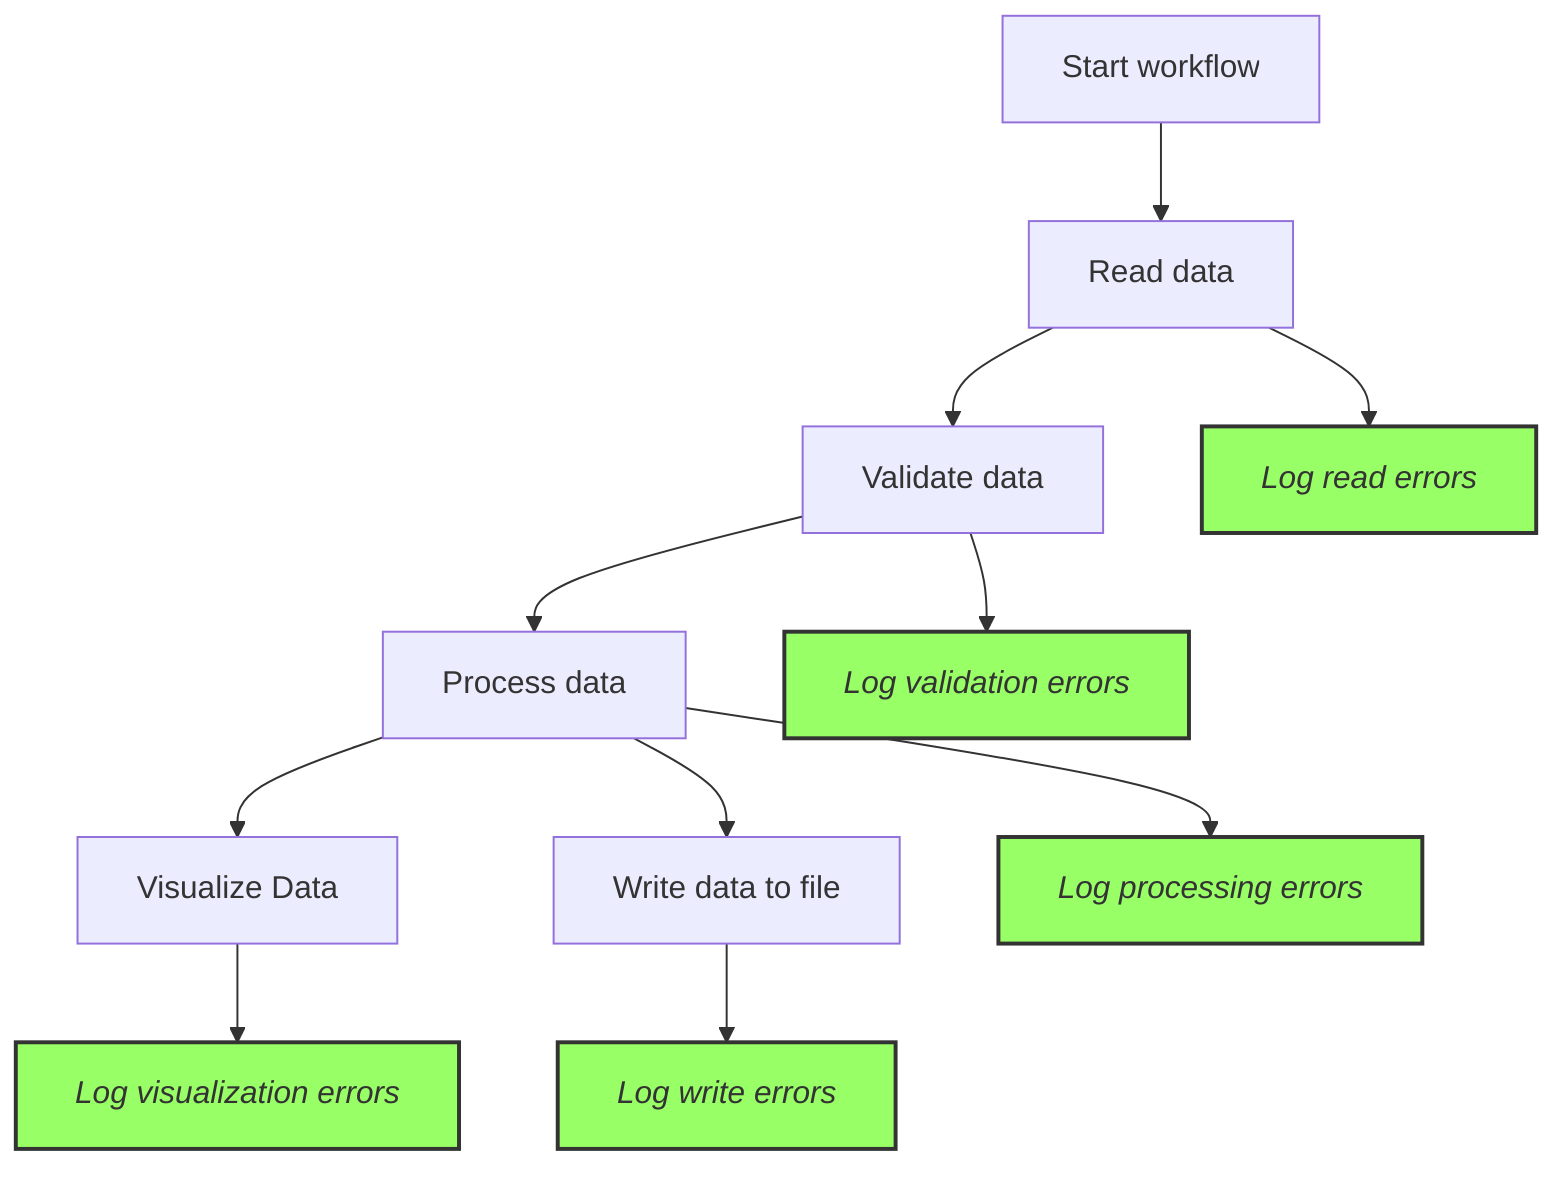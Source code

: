 flowchart TD
    START[Start workflow] --> READ[Read data]
    READ --> VALIDATE[Validate data]
    READ --> READ_ERR[Log read errors]
    VALIDATE --> PROCESS[Process data]
    VALIDATE --> VALIDATE_ERR[Log validation errors]
    PROCESS --> VISUALIZE[Visualize Data]
    VISUALIZE --> VISUALIZE_ERR[Log visualization errors]
    PROCESS --> WRITE[Write data to file]
    PROCESS --> PROCESS_ERR[Log processing errors]
    WRITE --> WRITE_ERR[Log write errors]

    classDef green fill:#9f6,stroke:#333,font-style:italic,stroke-width:2px
    class VALIDATE_ERR,VISUALIZE_ERR,WRITE_ERR,PROCESS_ERR,READ_ERR green